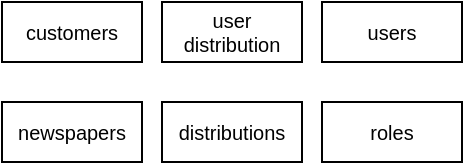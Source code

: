 <mxfile version="22.0.2" type="github">
  <diagram name="Halaman-1" id="MdturNbdsKM9qP9_5yXA">
    <mxGraphModel dx="955" dy="634" grid="1" gridSize="10" guides="1" tooltips="1" connect="1" arrows="1" fold="1" page="1" pageScale="1" pageWidth="827" pageHeight="1169" math="0" shadow="0">
      <root>
        <mxCell id="0" />
        <mxCell id="1" parent="0" />
        <mxCell id="Z1vGbhmp_5g3OAvbGIfp-1" value="users" style="rounded=0;whiteSpace=wrap;html=1;fontSize=10;" vertex="1" parent="1">
          <mxGeometry x="320" y="120" width="70" height="30" as="geometry" />
        </mxCell>
        <mxCell id="Z1vGbhmp_5g3OAvbGIfp-2" value="customers" style="rounded=0;whiteSpace=wrap;html=1;fontSize=10;" vertex="1" parent="1">
          <mxGeometry x="160" y="120" width="70" height="30" as="geometry" />
        </mxCell>
        <mxCell id="Z1vGbhmp_5g3OAvbGIfp-3" value="distributions" style="rounded=0;whiteSpace=wrap;html=1;fontSize=10;" vertex="1" parent="1">
          <mxGeometry x="240" y="170" width="70" height="30" as="geometry" />
        </mxCell>
        <mxCell id="Z1vGbhmp_5g3OAvbGIfp-4" value="user distribution" style="rounded=0;whiteSpace=wrap;html=1;fontSize=10;" vertex="1" parent="1">
          <mxGeometry x="240" y="120" width="70" height="30" as="geometry" />
        </mxCell>
        <mxCell id="Z1vGbhmp_5g3OAvbGIfp-5" value="roles" style="rounded=0;whiteSpace=wrap;html=1;fontSize=10;" vertex="1" parent="1">
          <mxGeometry x="320" y="170" width="70" height="30" as="geometry" />
        </mxCell>
        <mxCell id="Z1vGbhmp_5g3OAvbGIfp-6" value="newspapers" style="rounded=0;whiteSpace=wrap;html=1;fontSize=10;" vertex="1" parent="1">
          <mxGeometry x="160" y="170" width="70" height="30" as="geometry" />
        </mxCell>
      </root>
    </mxGraphModel>
  </diagram>
</mxfile>
